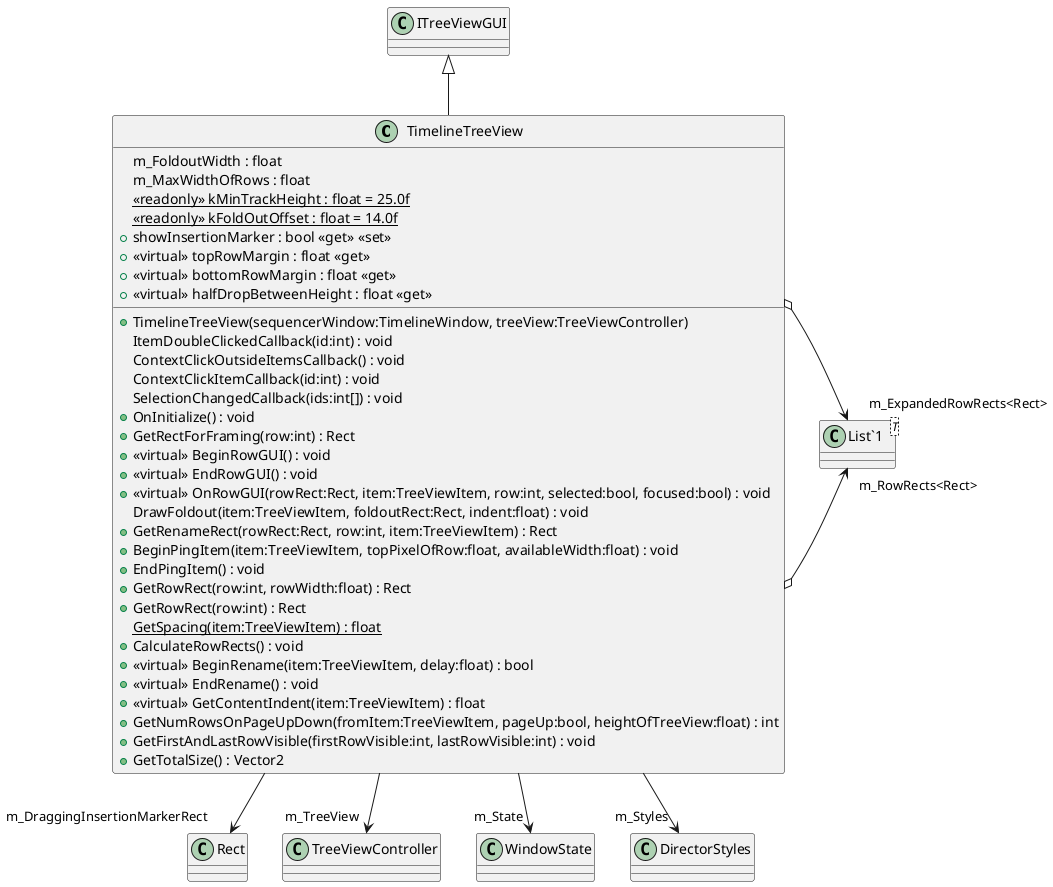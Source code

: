 @startuml
class TimelineTreeView {
    m_FoldoutWidth : float
    m_MaxWidthOfRows : float
    {static} <<readonly>> kMinTrackHeight : float = 25.0f
    {static} <<readonly>> kFoldOutOffset : float = 14.0f
    + showInsertionMarker : bool <<get>> <<set>>
    + <<virtual>> topRowMargin : float <<get>>
    + <<virtual>> bottomRowMargin : float <<get>>
    + TimelineTreeView(sequencerWindow:TimelineWindow, treeView:TreeViewController)
    ItemDoubleClickedCallback(id:int) : void
    ContextClickOutsideItemsCallback() : void
    ContextClickItemCallback(id:int) : void
    SelectionChangedCallback(ids:int[]) : void
    + OnInitialize() : void
    + GetRectForFraming(row:int) : Rect
    + <<virtual>> BeginRowGUI() : void
    + <<virtual>> EndRowGUI() : void
    + <<virtual>> OnRowGUI(rowRect:Rect, item:TreeViewItem, row:int, selected:bool, focused:bool) : void
    DrawFoldout(item:TreeViewItem, foldoutRect:Rect, indent:float) : void
    + GetRenameRect(rowRect:Rect, row:int, item:TreeViewItem) : Rect
    + BeginPingItem(item:TreeViewItem, topPixelOfRow:float, availableWidth:float) : void
    + EndPingItem() : void
    + GetRowRect(row:int, rowWidth:float) : Rect
    + GetRowRect(row:int) : Rect
    {static} GetSpacing(item:TreeViewItem) : float
    + CalculateRowRects() : void
    + <<virtual>> BeginRename(item:TreeViewItem, delay:float) : bool
    + <<virtual>> EndRename() : void
    + <<virtual>> GetContentIndent(item:TreeViewItem) : float
    + GetNumRowsOnPageUpDown(fromItem:TreeViewItem, pageUp:bool, heightOfTreeView:float) : int
    + GetFirstAndLastRowVisible(firstRowVisible:int, lastRowVisible:int) : void
    + GetTotalSize() : Vector2
    + <<virtual>> halfDropBetweenHeight : float <<get>>
}
class "List`1"<T> {
}
ITreeViewGUI <|-- TimelineTreeView
TimelineTreeView --> "m_DraggingInsertionMarkerRect" Rect
TimelineTreeView --> "m_TreeView" TreeViewController
TimelineTreeView o-> "m_RowRects<Rect>" "List`1"
TimelineTreeView o-> "m_ExpandedRowRects<Rect>" "List`1"
TimelineTreeView --> "m_State" WindowState
TimelineTreeView --> "m_Styles" DirectorStyles
@enduml
